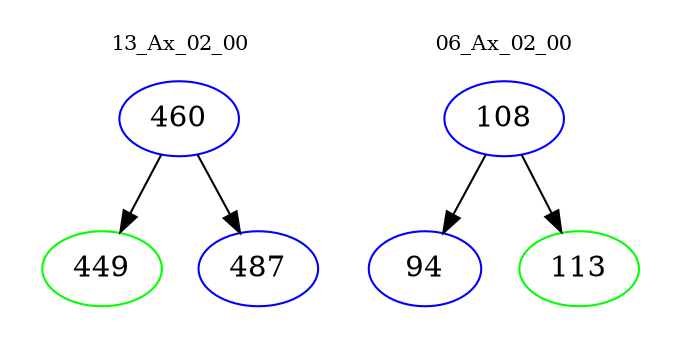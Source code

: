 digraph{
subgraph cluster_0 {
color = white
label = "13_Ax_02_00";
fontsize=10;
T0_460 [label="460", color="blue"]
T0_460 -> T0_449 [color="black"]
T0_449 [label="449", color="green"]
T0_460 -> T0_487 [color="black"]
T0_487 [label="487", color="blue"]
}
subgraph cluster_1 {
color = white
label = "06_Ax_02_00";
fontsize=10;
T1_108 [label="108", color="blue"]
T1_108 -> T1_94 [color="black"]
T1_94 [label="94", color="blue"]
T1_108 -> T1_113 [color="black"]
T1_113 [label="113", color="green"]
}
}
